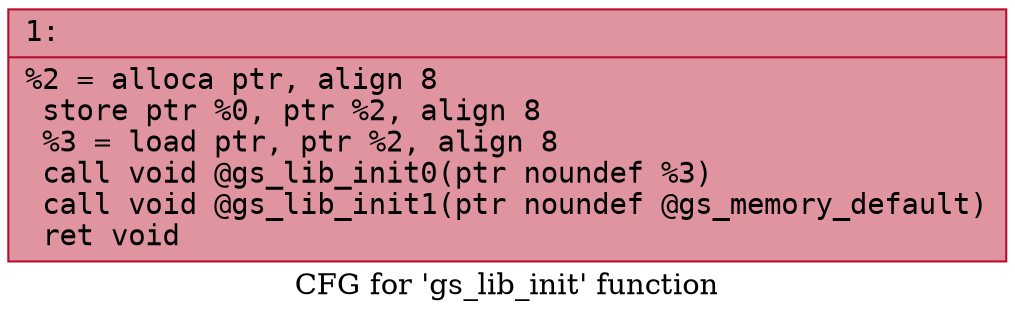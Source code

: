 digraph "CFG for 'gs_lib_init' function" {
	label="CFG for 'gs_lib_init' function";

	Node0x60000060de50 [shape=record,color="#b70d28ff", style=filled, fillcolor="#b70d2870" fontname="Courier",label="{1:\l|  %2 = alloca ptr, align 8\l  store ptr %0, ptr %2, align 8\l  %3 = load ptr, ptr %2, align 8\l  call void @gs_lib_init0(ptr noundef %3)\l  call void @gs_lib_init1(ptr noundef @gs_memory_default)\l  ret void\l}"];
}
